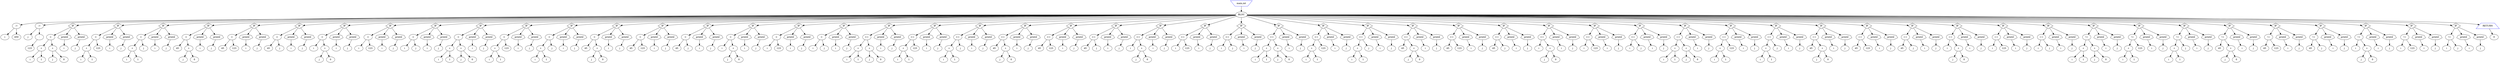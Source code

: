 digraph diagram1 {
//programme
node_1 [label="main,int" shape=invtrapezium color=blue];//fonction
 node_2 [label="BLOC" shape=ellipse];//bloc
node_3 [label=":=" ];//affectation
node_4 [label="i"];//Identificateur
node_5 [label="450" ];//expression3
node_3 -> node_4
node_3 -> node_5
node_2 -> node_3
node_7 [label=":=" ];//affectation
node_8 [label="j"];//Identificateur
node_9 [label="-" ];//expression3
node_10 [label="123" ];//expression3
node_9 -> node_10
node_7 -> node_8
node_7 -> node_9
node_2 -> node_7
node_12 [label="IF" shape=diamond];//IF1
node_13 [label="<"];//cond3
node_14 [label="+" ];//expression1
node_15 [label="i"];//Identificateur
node_16 [label="1" ];//expression3
node_14 -> node_15
node_14 -> node_16
node_17 [label="+" ];//expression1
node_18 [label="j"];//Identificateur
node_19 [label="0" ];//expression3
node_17 -> node_18
node_17 -> node_19
node_13 -> node_14
node_13 -> node_17
node_20 [label="printd" shape=septagon];//appel
node_21 [label="i"];//Identificateur
node_20 -> node_21
node_23 [label="printd" shape=septagon];//appel
node_24 [label="j"];//Identificateur
node_23 -> node_24
node_12 -> node_13
node_12 -> node_20
node_12 -> node_23
node_2 -> node_12
node_27 [label="IF" shape=diamond];//IF1
node_28 [label="<"];//cond3
node_29 [label="+" ];//expression1
node_30 [label="i"];//Identificateur
node_31 [label="1" ];//expression3
node_29 -> node_30
node_29 -> node_31
node_32 [label="123" ];//expression3
node_28 -> node_29
node_28 -> node_32
node_33 [label="printd" shape=septagon];//appel
node_34 [label="i"];//Identificateur
node_33 -> node_34
node_36 [label="printd" shape=septagon];//appel
node_37 [label="j"];//Identificateur
node_36 -> node_37
node_27 -> node_28
node_27 -> node_33
node_27 -> node_36
node_2 -> node_27
node_40 [label="IF" shape=diamond];//IF1
node_41 [label="<"];//cond3
node_42 [label="+" ];//expression1
node_43 [label="i"];//Identificateur
node_44 [label="1" ];//expression3
node_42 -> node_43
node_42 -> node_44
node_45 [label="j"];//Identificateur
node_41 -> node_42
node_41 -> node_45
node_46 [label="printd" shape=septagon];//appel
node_47 [label="i"];//Identificateur
node_46 -> node_47
node_49 [label="printd" shape=septagon];//appel
node_50 [label="j"];//Identificateur
node_49 -> node_50
node_40 -> node_41
node_40 -> node_46
node_40 -> node_49
node_2 -> node_40
node_53 [label="IF" shape=diamond];//IF1
node_54 [label="<"];//cond3
node_55 [label="45" ];//expression3
node_56 [label="+" ];//expression1
node_57 [label="j"];//Identificateur
node_58 [label="0" ];//expression3
node_56 -> node_57
node_56 -> node_58
node_54 -> node_55
node_54 -> node_56
node_59 [label="printd" shape=septagon];//appel
node_60 [label="i"];//Identificateur
node_59 -> node_60
node_62 [label="printd" shape=septagon];//appel
node_63 [label="j"];//Identificateur
node_62 -> node_63
node_53 -> node_54
node_53 -> node_59
node_53 -> node_62
node_2 -> node_53
node_66 [label="IF" shape=diamond];//IF1
node_67 [label="<"];//cond3
node_68 [label="45" ];//expression3
node_69 [label="123" ];//expression3
node_67 -> node_68
node_67 -> node_69
node_70 [label="printd" shape=septagon];//appel
node_71 [label="i"];//Identificateur
node_70 -> node_71
node_73 [label="printd" shape=septagon];//appel
node_74 [label="j"];//Identificateur
node_73 -> node_74
node_66 -> node_67
node_66 -> node_70
node_66 -> node_73
node_2 -> node_66
node_77 [label="IF" shape=diamond];//IF1
node_78 [label="<"];//cond3
node_79 [label="45" ];//expression3
node_80 [label="j"];//Identificateur
node_78 -> node_79
node_78 -> node_80
node_81 [label="printd" shape=septagon];//appel
node_82 [label="i"];//Identificateur
node_81 -> node_82
node_84 [label="printd" shape=septagon];//appel
node_85 [label="j"];//Identificateur
node_84 -> node_85
node_77 -> node_78
node_77 -> node_81
node_77 -> node_84
node_2 -> node_77
node_88 [label="IF" shape=diamond];//IF1
node_89 [label="<"];//cond3
node_90 [label="i"];//Identificateur
node_91 [label="+" ];//expression1
node_92 [label="j"];//Identificateur
node_93 [label="0" ];//expression3
node_91 -> node_92
node_91 -> node_93
node_89 -> node_90
node_89 -> node_91
node_94 [label="printd" shape=septagon];//appel
node_95 [label="i"];//Identificateur
node_94 -> node_95
node_97 [label="printd" shape=septagon];//appel
node_98 [label="j"];//Identificateur
node_97 -> node_98
node_88 -> node_89
node_88 -> node_94
node_88 -> node_97
node_2 -> node_88
node_101 [label="IF" shape=diamond];//IF1
node_102 [label="<"];//cond3
node_103 [label="i"];//Identificateur
node_104 [label="123" ];//expression3
node_102 -> node_103
node_102 -> node_104
node_105 [label="printd" shape=septagon];//appel
node_106 [label="i"];//Identificateur
node_105 -> node_106
node_108 [label="printd" shape=septagon];//appel
node_109 [label="j"];//Identificateur
node_108 -> node_109
node_101 -> node_102
node_101 -> node_105
node_101 -> node_108
node_2 -> node_101
node_112 [label="IF" shape=diamond];//IF1
node_113 [label="<"];//cond3
node_114 [label="i"];//Identificateur
node_115 [label="j"];//Identificateur
node_113 -> node_114
node_113 -> node_115
node_116 [label="printd" shape=septagon];//appel
node_117 [label="i"];//Identificateur
node_116 -> node_117
node_119 [label="printd" shape=septagon];//appel
node_120 [label="j"];//Identificateur
node_119 -> node_120
node_112 -> node_113
node_112 -> node_116
node_112 -> node_119
node_2 -> node_112
node_123 [label="IF" shape=diamond];//IF1
node_124 [label=">"];//cond3
node_125 [label="+" ];//expression1
node_126 [label="i"];//Identificateur
node_127 [label="1" ];//expression3
node_125 -> node_126
node_125 -> node_127
node_128 [label="+" ];//expression1
node_129 [label="j"];//Identificateur
node_130 [label="0" ];//expression3
node_128 -> node_129
node_128 -> node_130
node_124 -> node_125
node_124 -> node_128
node_131 [label="printd" shape=septagon];//appel
node_132 [label="i"];//Identificateur
node_131 -> node_132
node_134 [label="printd" shape=septagon];//appel
node_135 [label="j"];//Identificateur
node_134 -> node_135
node_123 -> node_124
node_123 -> node_131
node_123 -> node_134
node_2 -> node_123
node_138 [label="IF" shape=diamond];//IF1
node_139 [label=">"];//cond3
node_140 [label="+" ];//expression1
node_141 [label="i"];//Identificateur
node_142 [label="1" ];//expression3
node_140 -> node_141
node_140 -> node_142
node_143 [label="123" ];//expression3
node_139 -> node_140
node_139 -> node_143
node_144 [label="printd" shape=septagon];//appel
node_145 [label="i"];//Identificateur
node_144 -> node_145
node_147 [label="printd" shape=septagon];//appel
node_148 [label="j"];//Identificateur
node_147 -> node_148
node_138 -> node_139
node_138 -> node_144
node_138 -> node_147
node_2 -> node_138
node_151 [label="IF" shape=diamond];//IF1
node_152 [label=">"];//cond3
node_153 [label="+" ];//expression1
node_154 [label="i"];//Identificateur
node_155 [label="1" ];//expression3
node_153 -> node_154
node_153 -> node_155
node_156 [label="j"];//Identificateur
node_152 -> node_153
node_152 -> node_156
node_157 [label="printd" shape=septagon];//appel
node_158 [label="i"];//Identificateur
node_157 -> node_158
node_160 [label="printd" shape=septagon];//appel
node_161 [label="j"];//Identificateur
node_160 -> node_161
node_151 -> node_152
node_151 -> node_157
node_151 -> node_160
node_2 -> node_151
node_164 [label="IF" shape=diamond];//IF1
node_165 [label=">"];//cond3
node_166 [label="45" ];//expression3
node_167 [label="+" ];//expression1
node_168 [label="j"];//Identificateur
node_169 [label="0" ];//expression3
node_167 -> node_168
node_167 -> node_169
node_165 -> node_166
node_165 -> node_167
node_170 [label="printd" shape=septagon];//appel
node_171 [label="i"];//Identificateur
node_170 -> node_171
node_173 [label="printd" shape=septagon];//appel
node_174 [label="j"];//Identificateur
node_173 -> node_174
node_164 -> node_165
node_164 -> node_170
node_164 -> node_173
node_2 -> node_164
node_177 [label="IF" shape=diamond];//IF1
node_178 [label=">"];//cond3
node_179 [label="45" ];//expression3
node_180 [label="123" ];//expression3
node_178 -> node_179
node_178 -> node_180
node_181 [label="printd" shape=septagon];//appel
node_182 [label="i"];//Identificateur
node_181 -> node_182
node_184 [label="printd" shape=septagon];//appel
node_185 [label="j"];//Identificateur
node_184 -> node_185
node_177 -> node_178
node_177 -> node_181
node_177 -> node_184
node_2 -> node_177
node_188 [label="IF" shape=diamond];//IF1
node_189 [label=">"];//cond3
node_190 [label="45" ];//expression3
node_191 [label="j"];//Identificateur
node_189 -> node_190
node_189 -> node_191
node_192 [label="printd" shape=septagon];//appel
node_193 [label="i"];//Identificateur
node_192 -> node_193
node_195 [label="printd" shape=septagon];//appel
node_196 [label="j"];//Identificateur
node_195 -> node_196
node_188 -> node_189
node_188 -> node_192
node_188 -> node_195
node_2 -> node_188
node_199 [label="IF" shape=diamond];//IF1
node_200 [label=">"];//cond3
node_201 [label="i"];//Identificateur
node_202 [label="+" ];//expression1
node_203 [label="j"];//Identificateur
node_204 [label="0" ];//expression3
node_202 -> node_203
node_202 -> node_204
node_200 -> node_201
node_200 -> node_202
node_205 [label="printd" shape=septagon];//appel
node_206 [label="i"];//Identificateur
node_205 -> node_206
node_208 [label="printd" shape=septagon];//appel
node_209 [label="j"];//Identificateur
node_208 -> node_209
node_199 -> node_200
node_199 -> node_205
node_199 -> node_208
node_2 -> node_199
node_212 [label="IF" shape=diamond];//IF1
node_213 [label=">"];//cond3
node_214 [label="i"];//Identificateur
node_215 [label="123" ];//expression3
node_213 -> node_214
node_213 -> node_215
node_216 [label="printd" shape=septagon];//appel
node_217 [label="i"];//Identificateur
node_216 -> node_217
node_219 [label="printd" shape=septagon];//appel
node_220 [label="j"];//Identificateur
node_219 -> node_220
node_212 -> node_213
node_212 -> node_216
node_212 -> node_219
node_2 -> node_212
node_223 [label="IF" shape=diamond];//IF1
node_224 [label=">"];//cond3
node_225 [label="i"];//Identificateur
node_226 [label="j"];//Identificateur
node_224 -> node_225
node_224 -> node_226
node_227 [label="printd" shape=septagon];//appel
node_228 [label="i"];//Identificateur
node_227 -> node_228
node_230 [label="printd" shape=septagon];//appel
node_231 [label="j"];//Identificateur
node_230 -> node_231
node_223 -> node_224
node_223 -> node_227
node_223 -> node_230
node_2 -> node_223
node_234 [label="IF" shape=diamond];//IF1
node_235 [label=">="];//cond3
node_236 [label="+" ];//expression1
node_237 [label="i"];//Identificateur
node_238 [label="1" ];//expression3
node_236 -> node_237
node_236 -> node_238
node_239 [label="+" ];//expression1
node_240 [label="j"];//Identificateur
node_241 [label="0" ];//expression3
node_239 -> node_240
node_239 -> node_241
node_235 -> node_236
node_235 -> node_239
node_242 [label="printd" shape=septagon];//appel
node_243 [label="i"];//Identificateur
node_242 -> node_243
node_245 [label="printd" shape=septagon];//appel
node_246 [label="j"];//Identificateur
node_245 -> node_246
node_234 -> node_235
node_234 -> node_242
node_234 -> node_245
node_2 -> node_234
node_249 [label="IF" shape=diamond];//IF1
node_250 [label=">="];//cond3
node_251 [label="+" ];//expression1
node_252 [label="i"];//Identificateur
node_253 [label="1" ];//expression3
node_251 -> node_252
node_251 -> node_253
node_254 [label="123" ];//expression3
node_250 -> node_251
node_250 -> node_254
node_255 [label="printd" shape=septagon];//appel
node_256 [label="i"];//Identificateur
node_255 -> node_256
node_258 [label="printd" shape=septagon];//appel
node_259 [label="j"];//Identificateur
node_258 -> node_259
node_249 -> node_250
node_249 -> node_255
node_249 -> node_258
node_2 -> node_249
node_262 [label="IF" shape=diamond];//IF1
node_263 [label=">="];//cond3
node_264 [label="+" ];//expression1
node_265 [label="i"];//Identificateur
node_266 [label="1" ];//expression3
node_264 -> node_265
node_264 -> node_266
node_267 [label="j"];//Identificateur
node_263 -> node_264
node_263 -> node_267
node_268 [label="printd" shape=septagon];//appel
node_269 [label="i"];//Identificateur
node_268 -> node_269
node_271 [label="printd" shape=septagon];//appel
node_272 [label="j"];//Identificateur
node_271 -> node_272
node_262 -> node_263
node_262 -> node_268
node_262 -> node_271
node_2 -> node_262
node_275 [label="IF" shape=diamond];//IF1
node_276 [label=">="];//cond3
node_277 [label="45" ];//expression3
node_278 [label="+" ];//expression1
node_279 [label="j"];//Identificateur
node_280 [label="0" ];//expression3
node_278 -> node_279
node_278 -> node_280
node_276 -> node_277
node_276 -> node_278
node_281 [label="printd" shape=septagon];//appel
node_282 [label="i"];//Identificateur
node_281 -> node_282
node_284 [label="printd" shape=septagon];//appel
node_285 [label="j"];//Identificateur
node_284 -> node_285
node_275 -> node_276
node_275 -> node_281
node_275 -> node_284
node_2 -> node_275
node_288 [label="IF" shape=diamond];//IF1
node_289 [label=">="];//cond3
node_290 [label="45" ];//expression3
node_291 [label="123" ];//expression3
node_289 -> node_290
node_289 -> node_291
node_292 [label="printd" shape=septagon];//appel
node_293 [label="i"];//Identificateur
node_292 -> node_293
node_295 [label="printd" shape=septagon];//appel
node_296 [label="j"];//Identificateur
node_295 -> node_296
node_288 -> node_289
node_288 -> node_292
node_288 -> node_295
node_2 -> node_288
node_299 [label="IF" shape=diamond];//IF1
node_300 [label=">="];//cond3
node_301 [label="45" ];//expression3
node_302 [label="j"];//Identificateur
node_300 -> node_301
node_300 -> node_302
node_303 [label="printd" shape=septagon];//appel
node_304 [label="i"];//Identificateur
node_303 -> node_304
node_306 [label="printd" shape=septagon];//appel
node_307 [label="j"];//Identificateur
node_306 -> node_307
node_299 -> node_300
node_299 -> node_303
node_299 -> node_306
node_2 -> node_299
node_310 [label="IF" shape=diamond];//IF1
node_311 [label=">="];//cond3
node_312 [label="i"];//Identificateur
node_313 [label="+" ];//expression1
node_314 [label="j"];//Identificateur
node_315 [label="0" ];//expression3
node_313 -> node_314
node_313 -> node_315
node_311 -> node_312
node_311 -> node_313
node_316 [label="printd" shape=septagon];//appel
node_317 [label="i"];//Identificateur
node_316 -> node_317
node_319 [label="printd" shape=septagon];//appel
node_320 [label="j"];//Identificateur
node_319 -> node_320
node_310 -> node_311
node_310 -> node_316
node_310 -> node_319
node_2 -> node_310
node_323 [label="IF" shape=diamond];//IF1
node_324 [label=">="];//cond3
node_325 [label="i"];//Identificateur
node_326 [label="123" ];//expression3
node_324 -> node_325
node_324 -> node_326
node_327 [label="printd" shape=septagon];//appel
node_328 [label="i"];//Identificateur
node_327 -> node_328
node_330 [label="printd" shape=septagon];//appel
node_331 [label="j"];//Identificateur
node_330 -> node_331
node_323 -> node_324
node_323 -> node_327
node_323 -> node_330
node_2 -> node_323
node_334 [label="IF" shape=diamond];//IF1
node_335 [label=">="];//cond3
node_336 [label="i"];//Identificateur
node_337 [label="j"];//Identificateur
node_335 -> node_336
node_335 -> node_337
node_338 [label="printd" shape=septagon];//appel
node_339 [label="i"];//Identificateur
node_338 -> node_339
node_341 [label="printd" shape=septagon];//appel
node_342 [label="j"];//Identificateur
node_341 -> node_342
node_334 -> node_335
node_334 -> node_338
node_334 -> node_341
node_2 -> node_334
node_345 [label="IF" shape=diamond];//IF1
node_346 [label="<="];//cond3
node_347 [label="+" ];//expression1
node_348 [label="i"];//Identificateur
node_349 [label="1" ];//expression3
node_347 -> node_348
node_347 -> node_349
node_350 [label="+" ];//expression1
node_351 [label="j"];//Identificateur
node_352 [label="0" ];//expression3
node_350 -> node_351
node_350 -> node_352
node_346 -> node_347
node_346 -> node_350
node_353 [label="printd" shape=septagon];//appel
node_354 [label="i"];//Identificateur
node_353 -> node_354
node_356 [label="printd" shape=septagon];//appel
node_357 [label="j"];//Identificateur
node_356 -> node_357
node_345 -> node_346
node_345 -> node_353
node_345 -> node_356
node_2 -> node_345
node_360 [label="IF" shape=diamond];//IF1
node_361 [label="<="];//cond3
node_362 [label="+" ];//expression1
node_363 [label="i"];//Identificateur
node_364 [label="1" ];//expression3
node_362 -> node_363
node_362 -> node_364
node_365 [label="123" ];//expression3
node_361 -> node_362
node_361 -> node_365
node_366 [label="printd" shape=septagon];//appel
node_367 [label="i"];//Identificateur
node_366 -> node_367
node_369 [label="printd" shape=septagon];//appel
node_370 [label="j"];//Identificateur
node_369 -> node_370
node_360 -> node_361
node_360 -> node_366
node_360 -> node_369
node_2 -> node_360
node_373 [label="IF" shape=diamond];//IF1
node_374 [label="<="];//cond3
node_375 [label="+" ];//expression1
node_376 [label="i"];//Identificateur
node_377 [label="1" ];//expression3
node_375 -> node_376
node_375 -> node_377
node_378 [label="j"];//Identificateur
node_374 -> node_375
node_374 -> node_378
node_379 [label="printd" shape=septagon];//appel
node_380 [label="i"];//Identificateur
node_379 -> node_380
node_382 [label="printd" shape=septagon];//appel
node_383 [label="j"];//Identificateur
node_382 -> node_383
node_373 -> node_374
node_373 -> node_379
node_373 -> node_382
node_2 -> node_373
node_386 [label="IF" shape=diamond];//IF1
node_387 [label="<="];//cond3
node_388 [label="45" ];//expression3
node_389 [label="+" ];//expression1
node_390 [label="j"];//Identificateur
node_391 [label="0" ];//expression3
node_389 -> node_390
node_389 -> node_391
node_387 -> node_388
node_387 -> node_389
node_392 [label="printd" shape=septagon];//appel
node_393 [label="i"];//Identificateur
node_392 -> node_393
node_395 [label="printd" shape=septagon];//appel
node_396 [label="j"];//Identificateur
node_395 -> node_396
node_386 -> node_387
node_386 -> node_392
node_386 -> node_395
node_2 -> node_386
node_399 [label="IF" shape=diamond];//IF1
node_400 [label="<="];//cond3
node_401 [label="45" ];//expression3
node_402 [label="123" ];//expression3
node_400 -> node_401
node_400 -> node_402
node_403 [label="printd" shape=septagon];//appel
node_404 [label="i"];//Identificateur
node_403 -> node_404
node_406 [label="printd" shape=septagon];//appel
node_407 [label="j"];//Identificateur
node_406 -> node_407
node_399 -> node_400
node_399 -> node_403
node_399 -> node_406
node_2 -> node_399
node_410 [label="IF" shape=diamond];//IF1
node_411 [label="<="];//cond3
node_412 [label="45" ];//expression3
node_413 [label="j"];//Identificateur
node_411 -> node_412
node_411 -> node_413
node_414 [label="printd" shape=septagon];//appel
node_415 [label="i"];//Identificateur
node_414 -> node_415
node_417 [label="printd" shape=septagon];//appel
node_418 [label="j"];//Identificateur
node_417 -> node_418
node_410 -> node_411
node_410 -> node_414
node_410 -> node_417
node_2 -> node_410
node_421 [label="IF" shape=diamond];//IF1
node_422 [label="<="];//cond3
node_423 [label="i"];//Identificateur
node_424 [label="+" ];//expression1
node_425 [label="j"];//Identificateur
node_426 [label="0" ];//expression3
node_424 -> node_425
node_424 -> node_426
node_422 -> node_423
node_422 -> node_424
node_427 [label="printd" shape=septagon];//appel
node_428 [label="i"];//Identificateur
node_427 -> node_428
node_430 [label="printd" shape=septagon];//appel
node_431 [label="j"];//Identificateur
node_430 -> node_431
node_421 -> node_422
node_421 -> node_427
node_421 -> node_430
node_2 -> node_421
node_434 [label="IF" shape=diamond];//IF1
node_435 [label="<="];//cond3
node_436 [label="i"];//Identificateur
node_437 [label="123" ];//expression3
node_435 -> node_436
node_435 -> node_437
node_438 [label="printd" shape=septagon];//appel
node_439 [label="i"];//Identificateur
node_438 -> node_439
node_441 [label="printd" shape=septagon];//appel
node_442 [label="j"];//Identificateur
node_441 -> node_442
node_434 -> node_435
node_434 -> node_438
node_434 -> node_441
node_2 -> node_434
node_445 [label="IF" shape=diamond];//IF1
node_446 [label="<="];//cond3
node_447 [label="i"];//Identificateur
node_448 [label="j"];//Identificateur
node_446 -> node_447
node_446 -> node_448
node_449 [label="printd" shape=septagon];//appel
node_450 [label="i"];//Identificateur
node_449 -> node_450
node_452 [label="printd" shape=septagon];//appel
node_453 [label="j"];//Identificateur
node_452 -> node_453
node_445 -> node_446
node_445 -> node_449
node_445 -> node_452
node_2 -> node_445
node_456 [label="IF" shape=diamond];//IF1
node_457 [label="=="];//cond3
node_458 [label="+" ];//expression1
node_459 [label="i"];//Identificateur
node_460 [label="1" ];//expression3
node_458 -> node_459
node_458 -> node_460
node_461 [label="+" ];//expression1
node_462 [label="j"];//Identificateur
node_463 [label="0" ];//expression3
node_461 -> node_462
node_461 -> node_463
node_457 -> node_458
node_457 -> node_461
node_464 [label="printd" shape=septagon];//appel
node_465 [label="i"];//Identificateur
node_464 -> node_465
node_467 [label="printd" shape=septagon];//appel
node_468 [label="j"];//Identificateur
node_467 -> node_468
node_456 -> node_457
node_456 -> node_464
node_456 -> node_467
node_2 -> node_456
node_471 [label="IF" shape=diamond];//IF1
node_472 [label="=="];//cond3
node_473 [label="+" ];//expression1
node_474 [label="i"];//Identificateur
node_475 [label="1" ];//expression3
node_473 -> node_474
node_473 -> node_475
node_476 [label="123" ];//expression3
node_472 -> node_473
node_472 -> node_476
node_477 [label="printd" shape=septagon];//appel
node_478 [label="i"];//Identificateur
node_477 -> node_478
node_480 [label="printd" shape=septagon];//appel
node_481 [label="j"];//Identificateur
node_480 -> node_481
node_471 -> node_472
node_471 -> node_477
node_471 -> node_480
node_2 -> node_471
node_484 [label="IF" shape=diamond];//IF1
node_485 [label="=="];//cond3
node_486 [label="+" ];//expression1
node_487 [label="i"];//Identificateur
node_488 [label="1" ];//expression3
node_486 -> node_487
node_486 -> node_488
node_489 [label="j"];//Identificateur
node_485 -> node_486
node_485 -> node_489
node_490 [label="printd" shape=septagon];//appel
node_491 [label="i"];//Identificateur
node_490 -> node_491
node_493 [label="printd" shape=septagon];//appel
node_494 [label="j"];//Identificateur
node_493 -> node_494
node_484 -> node_485
node_484 -> node_490
node_484 -> node_493
node_2 -> node_484
node_497 [label="IF" shape=diamond];//IF1
node_498 [label="=="];//cond3
node_499 [label="45" ];//expression3
node_500 [label="+" ];//expression1
node_501 [label="j"];//Identificateur
node_502 [label="0" ];//expression3
node_500 -> node_501
node_500 -> node_502
node_498 -> node_499
node_498 -> node_500
node_503 [label="printd" shape=septagon];//appel
node_504 [label="i"];//Identificateur
node_503 -> node_504
node_506 [label="printd" shape=septagon];//appel
node_507 [label="j"];//Identificateur
node_506 -> node_507
node_497 -> node_498
node_497 -> node_503
node_497 -> node_506
node_2 -> node_497
node_510 [label="IF" shape=diamond];//IF1
node_511 [label="=="];//cond3
node_512 [label="45" ];//expression3
node_513 [label="123" ];//expression3
node_511 -> node_512
node_511 -> node_513
node_514 [label="printd" shape=septagon];//appel
node_515 [label="i"];//Identificateur
node_514 -> node_515
node_517 [label="printd" shape=septagon];//appel
node_518 [label="j"];//Identificateur
node_517 -> node_518
node_510 -> node_511
node_510 -> node_514
node_510 -> node_517
node_2 -> node_510
node_521 [label="IF" shape=diamond];//IF1
node_522 [label="=="];//cond3
node_523 [label="45" ];//expression3
node_524 [label="j"];//Identificateur
node_522 -> node_523
node_522 -> node_524
node_525 [label="printd" shape=septagon];//appel
node_526 [label="i"];//Identificateur
node_525 -> node_526
node_528 [label="printd" shape=septagon];//appel
node_529 [label="j"];//Identificateur
node_528 -> node_529
node_521 -> node_522
node_521 -> node_525
node_521 -> node_528
node_2 -> node_521
node_532 [label="IF" shape=diamond];//IF1
node_533 [label="=="];//cond3
node_534 [label="i"];//Identificateur
node_535 [label="+" ];//expression1
node_536 [label="j"];//Identificateur
node_537 [label="0" ];//expression3
node_535 -> node_536
node_535 -> node_537
node_533 -> node_534
node_533 -> node_535
node_538 [label="printd" shape=septagon];//appel
node_539 [label="i"];//Identificateur
node_538 -> node_539
node_541 [label="printd" shape=septagon];//appel
node_542 [label="j"];//Identificateur
node_541 -> node_542
node_532 -> node_533
node_532 -> node_538
node_532 -> node_541
node_2 -> node_532
node_545 [label="IF" shape=diamond];//IF1
node_546 [label="=="];//cond3
node_547 [label="i"];//Identificateur
node_548 [label="123" ];//expression3
node_546 -> node_547
node_546 -> node_548
node_549 [label="printd" shape=septagon];//appel
node_550 [label="i"];//Identificateur
node_549 -> node_550
node_552 [label="printd" shape=septagon];//appel
node_553 [label="j"];//Identificateur
node_552 -> node_553
node_545 -> node_546
node_545 -> node_549
node_545 -> node_552
node_2 -> node_545
node_556 [label="IF" shape=diamond];//IF1
node_557 [label="=="];//cond3
node_558 [label="i"];//Identificateur
node_559 [label="j"];//Identificateur
node_557 -> node_558
node_557 -> node_559
node_560 [label="printd" shape=septagon];//appel
node_561 [label="i"];//Identificateur
node_560 -> node_561
node_563 [label="printd" shape=septagon];//appel
node_564 [label="j"];//Identificateur
node_563 -> node_564
node_556 -> node_557
node_556 -> node_560
node_556 -> node_563
node_2 -> node_556
node_567 [label="IF" shape=diamond];//IF1
node_568 [label="!="];//cond3
node_569 [label="+" ];//expression1
node_570 [label="i"];//Identificateur
node_571 [label="1" ];//expression3
node_569 -> node_570
node_569 -> node_571
node_572 [label="+" ];//expression1
node_573 [label="j"];//Identificateur
node_574 [label="0" ];//expression3
node_572 -> node_573
node_572 -> node_574
node_568 -> node_569
node_568 -> node_572
node_575 [label="printd" shape=septagon];//appel
node_576 [label="i"];//Identificateur
node_575 -> node_576
node_578 [label="printd" shape=septagon];//appel
node_579 [label="j"];//Identificateur
node_578 -> node_579
node_567 -> node_568
node_567 -> node_575
node_567 -> node_578
node_2 -> node_567
node_582 [label="IF" shape=diamond];//IF1
node_583 [label="!="];//cond3
node_584 [label="+" ];//expression1
node_585 [label="i"];//Identificateur
node_586 [label="1" ];//expression3
node_584 -> node_585
node_584 -> node_586
node_587 [label="123" ];//expression3
node_583 -> node_584
node_583 -> node_587
node_588 [label="printd" shape=septagon];//appel
node_589 [label="i"];//Identificateur
node_588 -> node_589
node_591 [label="printd" shape=septagon];//appel
node_592 [label="j"];//Identificateur
node_591 -> node_592
node_582 -> node_583
node_582 -> node_588
node_582 -> node_591
node_2 -> node_582
node_595 [label="IF" shape=diamond];//IF1
node_596 [label="!="];//cond3
node_597 [label="+" ];//expression1
node_598 [label="i"];//Identificateur
node_599 [label="1" ];//expression3
node_597 -> node_598
node_597 -> node_599
node_600 [label="j"];//Identificateur
node_596 -> node_597
node_596 -> node_600
node_601 [label="printd" shape=septagon];//appel
node_602 [label="i"];//Identificateur
node_601 -> node_602
node_604 [label="printd" shape=septagon];//appel
node_605 [label="j"];//Identificateur
node_604 -> node_605
node_595 -> node_596
node_595 -> node_601
node_595 -> node_604
node_2 -> node_595
node_608 [label="IF" shape=diamond];//IF1
node_609 [label="!="];//cond3
node_610 [label="45" ];//expression3
node_611 [label="+" ];//expression1
node_612 [label="j"];//Identificateur
node_613 [label="0" ];//expression3
node_611 -> node_612
node_611 -> node_613
node_609 -> node_610
node_609 -> node_611
node_614 [label="printd" shape=septagon];//appel
node_615 [label="i"];//Identificateur
node_614 -> node_615
node_617 [label="printd" shape=septagon];//appel
node_618 [label="j"];//Identificateur
node_617 -> node_618
node_608 -> node_609
node_608 -> node_614
node_608 -> node_617
node_2 -> node_608
node_621 [label="IF" shape=diamond];//IF1
node_622 [label="!="];//cond3
node_623 [label="45" ];//expression3
node_624 [label="123" ];//expression3
node_622 -> node_623
node_622 -> node_624
node_625 [label="printd" shape=septagon];//appel
node_626 [label="i"];//Identificateur
node_625 -> node_626
node_628 [label="printd" shape=septagon];//appel
node_629 [label="j"];//Identificateur
node_628 -> node_629
node_621 -> node_622
node_621 -> node_625
node_621 -> node_628
node_2 -> node_621
node_632 [label="IF" shape=diamond];//IF1
node_633 [label="!="];//cond3
node_634 [label="45" ];//expression3
node_635 [label="j"];//Identificateur
node_633 -> node_634
node_633 -> node_635
node_636 [label="printd" shape=septagon];//appel
node_637 [label="i"];//Identificateur
node_636 -> node_637
node_639 [label="printd" shape=septagon];//appel
node_640 [label="j"];//Identificateur
node_639 -> node_640
node_632 -> node_633
node_632 -> node_636
node_632 -> node_639
node_2 -> node_632
node_643 [label="IF" shape=diamond];//IF1
node_644 [label="!="];//cond3
node_645 [label="i"];//Identificateur
node_646 [label="+" ];//expression1
node_647 [label="j"];//Identificateur
node_648 [label="0" ];//expression3
node_646 -> node_647
node_646 -> node_648
node_644 -> node_645
node_644 -> node_646
node_649 [label="printd" shape=septagon];//appel
node_650 [label="i"];//Identificateur
node_649 -> node_650
node_652 [label="printd" shape=septagon];//appel
node_653 [label="j"];//Identificateur
node_652 -> node_653
node_643 -> node_644
node_643 -> node_649
node_643 -> node_652
node_2 -> node_643
node_656 [label="IF" shape=diamond];//IF1
node_657 [label="!="];//cond3
node_658 [label="i"];//Identificateur
node_659 [label="123" ];//expression3
node_657 -> node_658
node_657 -> node_659
node_660 [label="printd" shape=septagon];//appel
node_661 [label="i"];//Identificateur
node_660 -> node_661
node_663 [label="printd" shape=septagon];//appel
node_664 [label="j"];//Identificateur
node_663 -> node_664
node_656 -> node_657
node_656 -> node_660
node_656 -> node_663
node_2 -> node_656
node_667 [label="IF" shape=diamond];//IF1
node_668 [label="!="];//cond3
node_669 [label="i"];//Identificateur
node_670 [label="j"];//Identificateur
node_668 -> node_669
node_668 -> node_670
node_671 [label="printd" shape=septagon];//appel
node_672 [label="i"];//Identificateur
node_671 -> node_672
node_674 [label="printd" shape=septagon];//appel
node_675 [label="j"];//Identificateur
node_674 -> node_675
node_667 -> node_668
node_667 -> node_671
node_667 -> node_674
node_2 -> node_667
node_678 [label="RETURN" shape=trapezium color=blue];//RETURN
node_679 [label="0" ];//expression3
node_678 -> node_679
node_2 -> node_678
node_1 -> node_2
}
